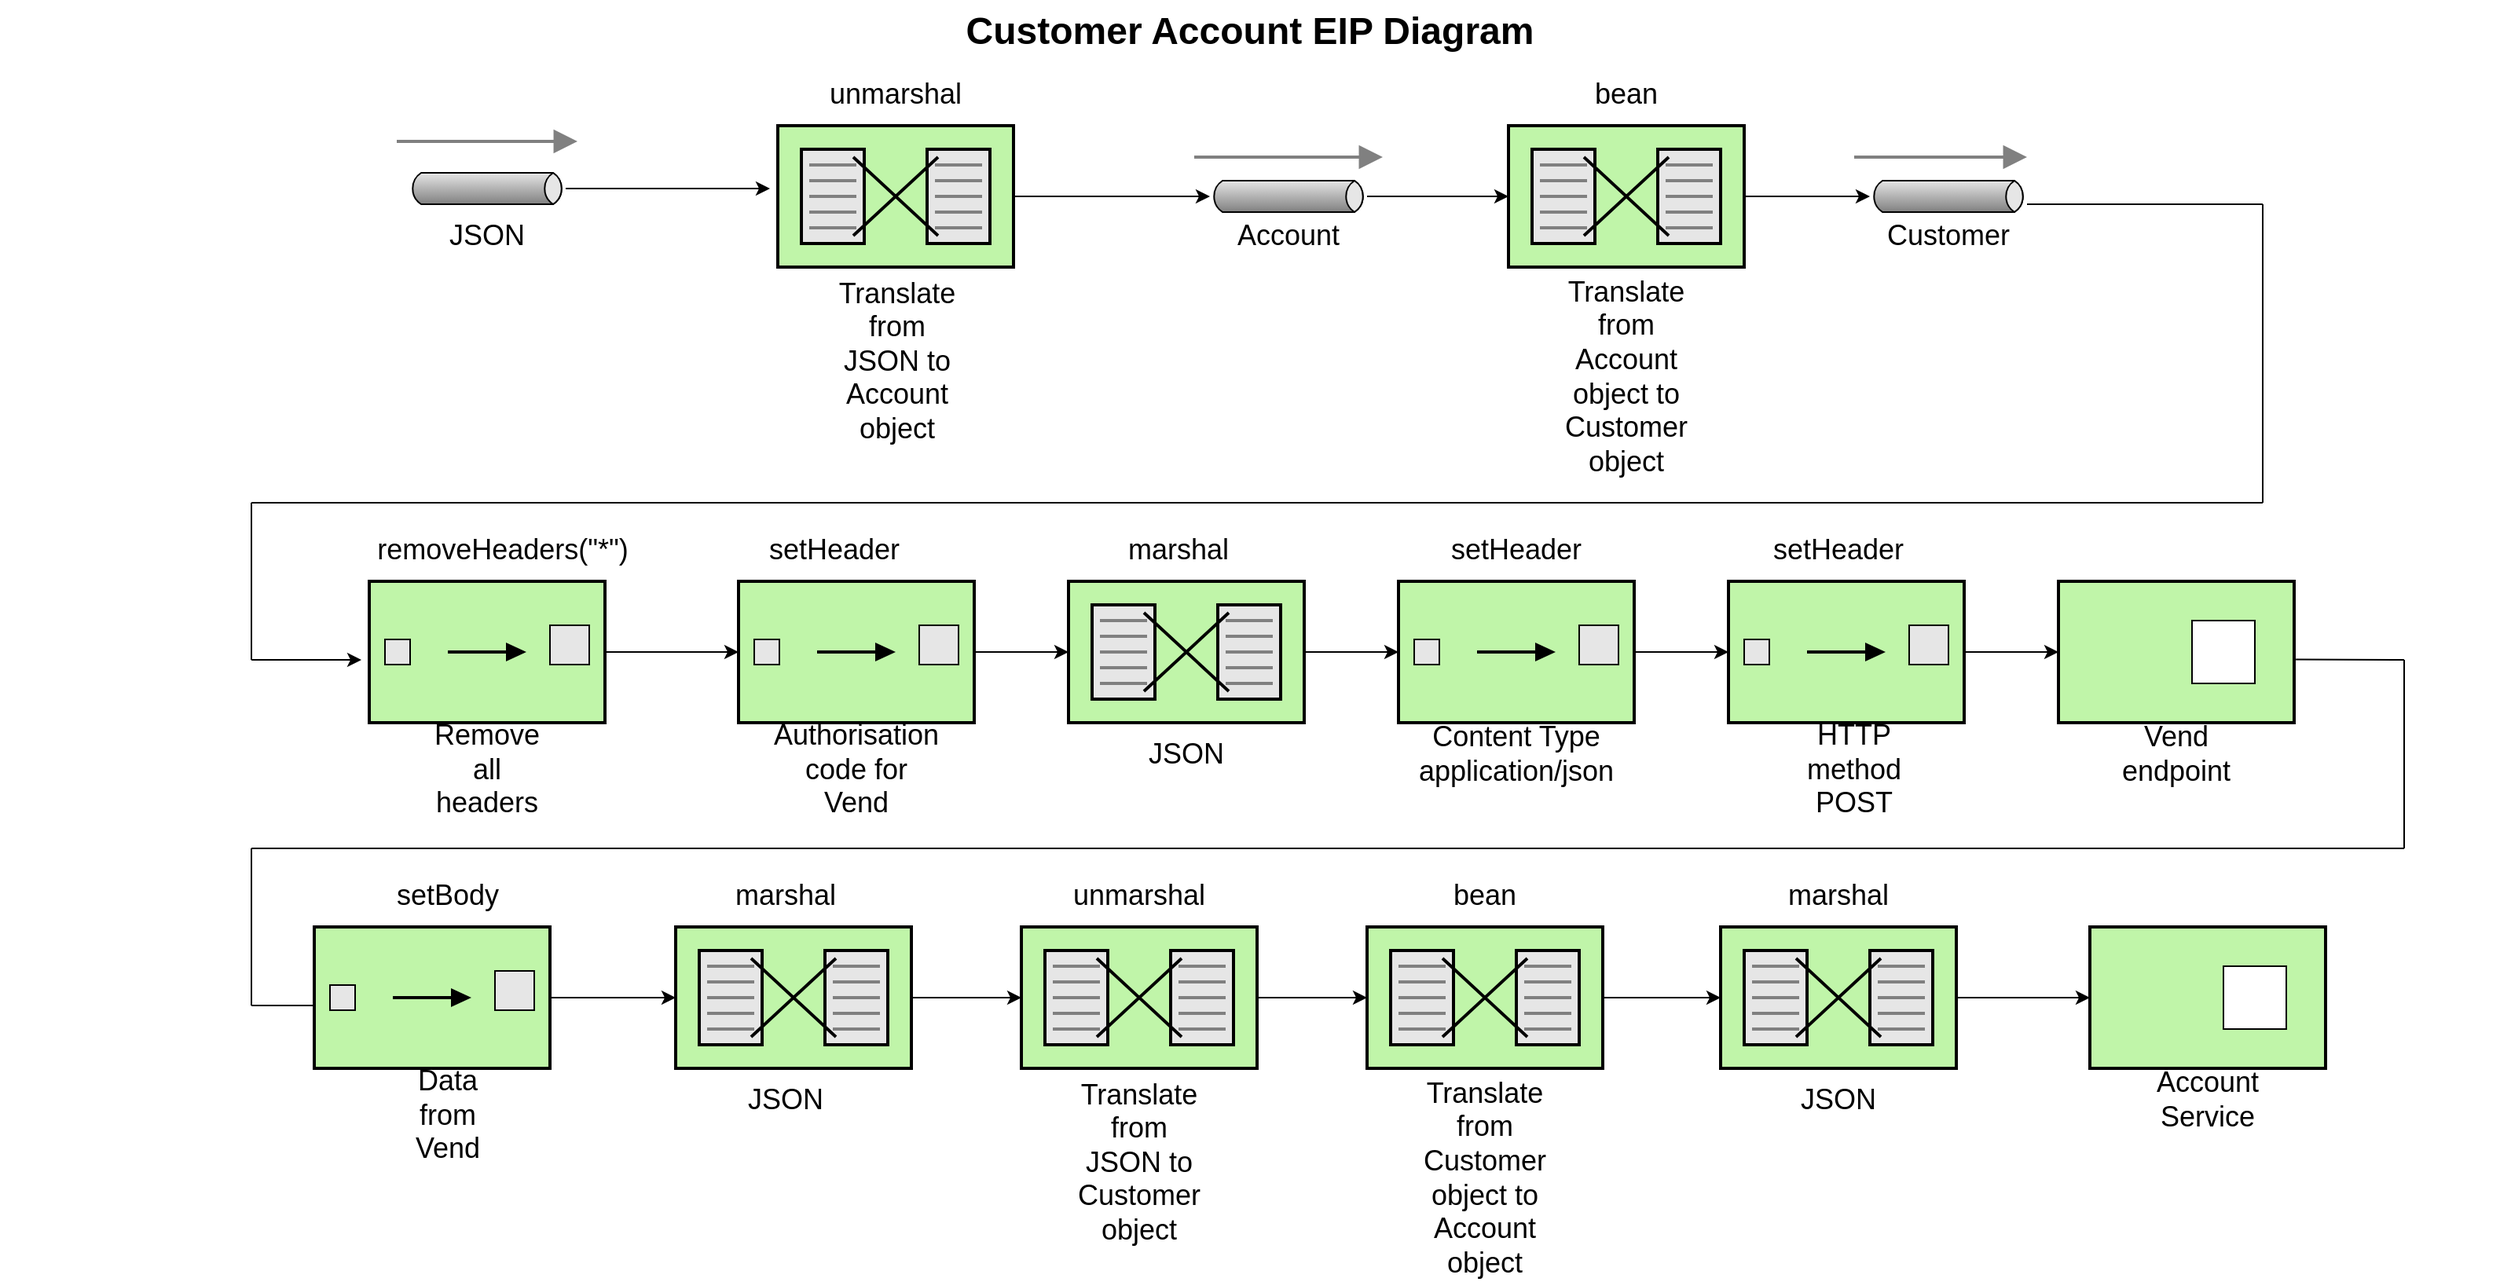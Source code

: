 <mxfile version="13.1.3" type="device"><diagram name="Page-1" id="74b105a0-9070-1c63-61bc-23e55f88626e"><mxGraphModel dx="1117" dy="624" grid="1" gridSize="10" guides="1" tooltips="1" connect="1" arrows="1" fold="1" page="1" pageScale="1.5" pageWidth="1169" pageHeight="826" background="none" math="0" shadow="0"><root><mxCell id="0" style=";html=1;"/><mxCell id="1" style=";html=1;" parent="0"/><mxCell id="fr3iHdIQyhkDT8yRaOEv-17" style="edgeStyle=orthogonalEdgeStyle;rounded=0;orthogonalLoop=1;jettySize=auto;html=1;fontSize=18;" edge="1" parent="1"><mxGeometry relative="1" as="geometry"><mxPoint x="850" y="165" as="targetPoint"/><mxPoint x="726" y="165" as="sourcePoint"/></mxGeometry></mxCell><mxCell id="10b056a9c633e61c-30" value="Customer Account EIP Diagram" style="text;strokeColor=none;fillColor=none;html=1;fontSize=24;fontStyle=1;verticalAlign=middle;align=center;" parent="1" vertex="1"><mxGeometry x="80" y="40" width="1590" height="40" as="geometry"/></mxCell><mxCell id="fr3iHdIQyhkDT8yRaOEv-15" style="edgeStyle=orthogonalEdgeStyle;rounded=0;orthogonalLoop=1;jettySize=auto;html=1;fontSize=18;" edge="1" parent="1" source="fr3iHdIQyhkDT8yRaOEv-3"><mxGeometry relative="1" as="geometry"><mxPoint x="570" y="160" as="targetPoint"/></mxGeometry></mxCell><mxCell id="fr3iHdIQyhkDT8yRaOEv-3" value="" style="strokeWidth=1;outlineConnect=0;dashed=0;align=center;fontSize=8;shape=mxgraph.eip.messageChannel;html=1;verticalLabelPosition=bottom;verticalAlign=top;" vertex="1" parent="1"><mxGeometry x="340" y="150" width="100" height="20" as="geometry"/></mxCell><mxCell id="fr3iHdIQyhkDT8yRaOEv-8" value="JSON" style="text;html=1;strokeColor=none;fillColor=none;align=center;verticalAlign=middle;whiteSpace=wrap;rounded=0;fontSize=18;" vertex="1" parent="1"><mxGeometry x="370" y="180" width="40" height="20" as="geometry"/></mxCell><mxCell id="fr3iHdIQyhkDT8yRaOEv-11" value="unmarshal" style="text;html=1;strokeColor=none;fillColor=none;align=center;verticalAlign=middle;whiteSpace=wrap;rounded=0;fontSize=18;" vertex="1" parent="1"><mxGeometry x="630" y="90" width="40" height="20" as="geometry"/></mxCell><mxCell id="fr3iHdIQyhkDT8yRaOEv-12" value="" style="edgeStyle=none;html=1;strokeColor=#808080;endArrow=block;endSize=10;dashed=0;verticalAlign=bottom;strokeWidth=2;fontSize=18;" edge="1" parent="1"><mxGeometry width="160" relative="1" as="geometry"><mxPoint x="332.5" y="130" as="sourcePoint"/><mxPoint x="447.5" y="130" as="targetPoint"/></mxGeometry></mxCell><mxCell id="fr3iHdIQyhkDT8yRaOEv-13" value="Translate from JSON to Account object" style="text;html=1;strokeColor=none;fillColor=none;align=center;verticalAlign=middle;whiteSpace=wrap;rounded=0;fontSize=18;" vertex="1" parent="1"><mxGeometry x="632" y="260" width="38" height="20" as="geometry"/></mxCell><mxCell id="fr3iHdIQyhkDT8yRaOEv-21" style="edgeStyle=orthogonalEdgeStyle;rounded=0;orthogonalLoop=1;jettySize=auto;html=1;fontSize=18;entryX=0;entryY=0.5;entryDx=0;entryDy=0;entryPerimeter=0;" edge="1" parent="1" source="fr3iHdIQyhkDT8yRaOEv-16" target="fr3iHdIQyhkDT8yRaOEv-20"><mxGeometry relative="1" as="geometry"><mxPoint x="1030" y="165" as="targetPoint"/></mxGeometry></mxCell><mxCell id="fr3iHdIQyhkDT8yRaOEv-16" value="" style="strokeWidth=1;outlineConnect=0;dashed=0;align=center;fontSize=8;shape=mxgraph.eip.messageChannel;html=1;verticalLabelPosition=bottom;verticalAlign=top;" vertex="1" parent="1"><mxGeometry x="850" y="155" width="100" height="20" as="geometry"/></mxCell><mxCell id="fr3iHdIQyhkDT8yRaOEv-18" value="Account" style="text;html=1;strokeColor=none;fillColor=none;align=center;verticalAlign=middle;whiteSpace=wrap;rounded=0;fontSize=18;" vertex="1" parent="1"><mxGeometry x="880" y="180" width="40" height="20" as="geometry"/></mxCell><mxCell id="fr3iHdIQyhkDT8yRaOEv-19" value="" style="edgeStyle=none;html=1;strokeColor=#808080;endArrow=block;endSize=10;dashed=0;verticalAlign=bottom;strokeWidth=2;fontSize=18;" edge="1" parent="1"><mxGeometry width="160" relative="1" as="geometry"><mxPoint x="840" y="140" as="sourcePoint"/><mxPoint x="960" y="140" as="targetPoint"/></mxGeometry></mxCell><mxCell id="fr3iHdIQyhkDT8yRaOEv-28" style="edgeStyle=orthogonalEdgeStyle;rounded=0;orthogonalLoop=1;jettySize=auto;html=1;fontSize=18;" edge="1" parent="1" source="fr3iHdIQyhkDT8yRaOEv-20" target="fr3iHdIQyhkDT8yRaOEv-27"><mxGeometry relative="1" as="geometry"/></mxCell><mxCell id="fr3iHdIQyhkDT8yRaOEv-20" value="" style="strokeWidth=2;outlineConnect=0;dashed=0;align=center;fontSize=8;shape=mxgraph.eip.message_translator;fillColor=#c0f5a9;verticalLabelPosition=bottom;verticalAlign=top;" vertex="1" parent="1"><mxGeometry x="1040" y="120" width="150" height="90" as="geometry"/></mxCell><mxCell id="fr3iHdIQyhkDT8yRaOEv-24" value="bean" style="text;html=1;strokeColor=none;fillColor=none;align=center;verticalAlign=middle;whiteSpace=wrap;rounded=0;fontSize=18;" vertex="1" parent="1"><mxGeometry x="1095" y="90" width="40" height="20" as="geometry"/></mxCell><mxCell id="fr3iHdIQyhkDT8yRaOEv-25" value="Translate from Account object to Customer object" style="text;html=1;strokeColor=none;fillColor=none;align=center;verticalAlign=middle;whiteSpace=wrap;rounded=0;fontSize=18;" vertex="1" parent="1"><mxGeometry x="1095" y="270" width="40" height="20" as="geometry"/></mxCell><mxCell id="fr3iHdIQyhkDT8yRaOEv-26" value="" style="strokeWidth=2;outlineConnect=0;dashed=0;align=center;fontSize=8;shape=mxgraph.eip.message_translator;fillColor=#c0f5a9;verticalLabelPosition=bottom;verticalAlign=top;" vertex="1" parent="1"><mxGeometry x="575" y="120" width="150" height="90" as="geometry"/></mxCell><mxCell id="fr3iHdIQyhkDT8yRaOEv-27" value="" style="strokeWidth=1;outlineConnect=0;dashed=0;align=center;fontSize=8;shape=mxgraph.eip.messageChannel;html=1;verticalLabelPosition=bottom;verticalAlign=top;" vertex="1" parent="1"><mxGeometry x="1270" y="155" width="100" height="20" as="geometry"/></mxCell><mxCell id="fr3iHdIQyhkDT8yRaOEv-29" value="" style="edgeStyle=none;html=1;strokeColor=#808080;endArrow=block;endSize=10;dashed=0;verticalAlign=bottom;strokeWidth=2;fontSize=18;" edge="1" parent="1"><mxGeometry width="160" relative="1" as="geometry"><mxPoint x="1260" y="140" as="sourcePoint"/><mxPoint x="1370" y="140" as="targetPoint"/></mxGeometry></mxCell><mxCell id="fr3iHdIQyhkDT8yRaOEv-30" value="Customer" style="text;html=1;strokeColor=none;fillColor=none;align=center;verticalAlign=middle;whiteSpace=wrap;rounded=0;fontSize=18;" vertex="1" parent="1"><mxGeometry x="1300" y="180" width="40" height="20" as="geometry"/></mxCell><mxCell id="fr3iHdIQyhkDT8yRaOEv-43" style="edgeStyle=orthogonalEdgeStyle;rounded=0;orthogonalLoop=1;jettySize=auto;html=1;entryX=0;entryY=0.5;entryDx=0;entryDy=0;entryPerimeter=0;fontSize=18;" edge="1" parent="1" source="fr3iHdIQyhkDT8yRaOEv-31" target="fr3iHdIQyhkDT8yRaOEv-42"><mxGeometry relative="1" as="geometry"/></mxCell><mxCell id="fr3iHdIQyhkDT8yRaOEv-31" value="" style="strokeWidth=2;outlineConnect=0;dashed=0;align=center;fontSize=8;fillColor=#c0f5a9;verticalLabelPosition=bottom;verticalAlign=top;shape=mxgraph.eip.content_enricher;" vertex="1" parent="1"><mxGeometry x="315" y="410" width="150" height="90" as="geometry"/></mxCell><mxCell id="fr3iHdIQyhkDT8yRaOEv-40" value="removeHeaders(&quot;*&quot;)" style="text;html=1;strokeColor=none;fillColor=none;align=center;verticalAlign=middle;whiteSpace=wrap;rounded=0;fontSize=18;" vertex="1" parent="1"><mxGeometry x="380" y="380" width="40" height="20" as="geometry"/></mxCell><mxCell id="fr3iHdIQyhkDT8yRaOEv-41" value="Remove all headers" style="text;html=1;strokeColor=none;fillColor=none;align=center;verticalAlign=middle;whiteSpace=wrap;rounded=0;fontSize=18;" vertex="1" parent="1"><mxGeometry x="370" y="520" width="40" height="20" as="geometry"/></mxCell><mxCell id="fr3iHdIQyhkDT8yRaOEv-53" style="edgeStyle=orthogonalEdgeStyle;rounded=0;orthogonalLoop=1;jettySize=auto;html=1;entryX=0;entryY=0.5;entryDx=0;entryDy=0;entryPerimeter=0;fontSize=18;" edge="1" parent="1" source="fr3iHdIQyhkDT8yRaOEv-42" target="fr3iHdIQyhkDT8yRaOEv-46"><mxGeometry relative="1" as="geometry"/></mxCell><mxCell id="fr3iHdIQyhkDT8yRaOEv-42" value="" style="strokeWidth=2;outlineConnect=0;dashed=0;align=center;fontSize=8;fillColor=#c0f5a9;verticalLabelPosition=bottom;verticalAlign=top;shape=mxgraph.eip.content_enricher;" vertex="1" parent="1"><mxGeometry x="550" y="410" width="150" height="90" as="geometry"/></mxCell><mxCell id="fr3iHdIQyhkDT8yRaOEv-44" value="setHeader" style="text;html=1;strokeColor=none;fillColor=none;align=center;verticalAlign=middle;whiteSpace=wrap;rounded=0;fontSize=18;" vertex="1" parent="1"><mxGeometry x="591" y="380" width="40" height="20" as="geometry"/></mxCell><mxCell id="fr3iHdIQyhkDT8yRaOEv-45" value="Authorisation code for Vend" style="text;html=1;strokeColor=none;fillColor=none;align=center;verticalAlign=middle;whiteSpace=wrap;rounded=0;fontSize=18;" vertex="1" parent="1"><mxGeometry x="605" y="520" width="40" height="20" as="geometry"/></mxCell><mxCell id="fr3iHdIQyhkDT8yRaOEv-55" style="edgeStyle=orthogonalEdgeStyle;rounded=0;orthogonalLoop=1;jettySize=auto;html=1;entryX=0;entryY=0.5;entryDx=0;entryDy=0;entryPerimeter=0;fontSize=18;" edge="1" parent="1" source="fr3iHdIQyhkDT8yRaOEv-46" target="fr3iHdIQyhkDT8yRaOEv-54"><mxGeometry relative="1" as="geometry"/></mxCell><mxCell id="fr3iHdIQyhkDT8yRaOEv-46" value="" style="strokeWidth=2;outlineConnect=0;dashed=0;align=center;fontSize=8;shape=mxgraph.eip.message_translator;fillColor=#c0f5a9;verticalLabelPosition=bottom;verticalAlign=top;" vertex="1" parent="1"><mxGeometry x="760" y="410" width="150" height="90" as="geometry"/></mxCell><mxCell id="fr3iHdIQyhkDT8yRaOEv-47" value="marshal" style="text;html=1;strokeColor=none;fillColor=none;align=center;verticalAlign=middle;whiteSpace=wrap;rounded=0;fontSize=18;" vertex="1" parent="1"><mxGeometry x="810" y="380" width="40" height="20" as="geometry"/></mxCell><mxCell id="fr3iHdIQyhkDT8yRaOEv-48" value="JSON" style="text;html=1;strokeColor=none;fillColor=none;align=center;verticalAlign=middle;whiteSpace=wrap;rounded=0;fontSize=18;" vertex="1" parent="1"><mxGeometry x="815" y="510" width="40" height="20" as="geometry"/></mxCell><mxCell id="fr3iHdIQyhkDT8yRaOEv-59" style="edgeStyle=orthogonalEdgeStyle;rounded=0;orthogonalLoop=1;jettySize=auto;html=1;entryX=0;entryY=0.5;entryDx=0;entryDy=0;entryPerimeter=0;fontSize=18;" edge="1" parent="1" source="fr3iHdIQyhkDT8yRaOEv-54" target="fr3iHdIQyhkDT8yRaOEv-58"><mxGeometry relative="1" as="geometry"/></mxCell><mxCell id="fr3iHdIQyhkDT8yRaOEv-54" value="" style="strokeWidth=2;outlineConnect=0;dashed=0;align=center;fontSize=8;fillColor=#c0f5a9;verticalLabelPosition=bottom;verticalAlign=top;shape=mxgraph.eip.content_enricher;" vertex="1" parent="1"><mxGeometry x="970" y="410" width="150" height="90" as="geometry"/></mxCell><mxCell id="fr3iHdIQyhkDT8yRaOEv-56" value="setHeader" style="text;html=1;strokeColor=none;fillColor=none;align=center;verticalAlign=middle;whiteSpace=wrap;rounded=0;fontSize=18;" vertex="1" parent="1"><mxGeometry x="1025" y="380" width="40" height="20" as="geometry"/></mxCell><mxCell id="fr3iHdIQyhkDT8yRaOEv-57" value="Content Type application/json" style="text;html=1;strokeColor=none;fillColor=none;align=center;verticalAlign=middle;whiteSpace=wrap;rounded=0;fontSize=18;" vertex="1" parent="1"><mxGeometry x="1025" y="510" width="40" height="20" as="geometry"/></mxCell><mxCell id="fr3iHdIQyhkDT8yRaOEv-64" style="edgeStyle=orthogonalEdgeStyle;rounded=0;orthogonalLoop=1;jettySize=auto;html=1;entryX=0;entryY=0.5;entryDx=0;entryDy=0;fontSize=18;" edge="1" parent="1" source="fr3iHdIQyhkDT8yRaOEv-58" target="fr3iHdIQyhkDT8yRaOEv-62"><mxGeometry relative="1" as="geometry"/></mxCell><mxCell id="fr3iHdIQyhkDT8yRaOEv-58" value="" style="strokeWidth=2;outlineConnect=0;dashed=0;align=center;fontSize=8;fillColor=#c0f5a9;verticalLabelPosition=bottom;verticalAlign=top;shape=mxgraph.eip.content_enricher;" vertex="1" parent="1"><mxGeometry x="1180" y="410" width="150" height="90" as="geometry"/></mxCell><mxCell id="fr3iHdIQyhkDT8yRaOEv-60" value="setHeader" style="text;html=1;strokeColor=none;fillColor=none;align=center;verticalAlign=middle;whiteSpace=wrap;rounded=0;fontSize=18;" vertex="1" parent="1"><mxGeometry x="1230" y="380" width="40" height="20" as="geometry"/></mxCell><mxCell id="fr3iHdIQyhkDT8yRaOEv-61" value="HTTP method POST" style="text;html=1;strokeColor=none;fillColor=none;align=center;verticalAlign=middle;whiteSpace=wrap;rounded=0;fontSize=18;" vertex="1" parent="1"><mxGeometry x="1240" y="520" width="40" height="20" as="geometry"/></mxCell><mxCell id="fr3iHdIQyhkDT8yRaOEv-62" value="" style="strokeWidth=2;dashed=0;align=center;fontSize=8;shape=rect;verticalLabelPosition=bottom;verticalAlign=top;fillColor=#c0f5a9;" vertex="1" parent="1"><mxGeometry x="1390" y="410" width="150" height="90" as="geometry"/></mxCell><mxCell id="fr3iHdIQyhkDT8yRaOEv-63" value="" style="strokeWidth=1;dashed=0;align=center;fontSize=8;shape=rect;" vertex="1" parent="fr3iHdIQyhkDT8yRaOEv-62"><mxGeometry x="85" y="25" width="40" height="40" as="geometry"/></mxCell><mxCell id="fr3iHdIQyhkDT8yRaOEv-65" value="Vend endpoint" style="text;html=1;strokeColor=none;fillColor=none;align=center;verticalAlign=middle;whiteSpace=wrap;rounded=0;fontSize=18;" vertex="1" parent="1"><mxGeometry x="1445" y="510" width="40" height="20" as="geometry"/></mxCell><mxCell id="fr3iHdIQyhkDT8yRaOEv-80" style="edgeStyle=orthogonalEdgeStyle;rounded=0;orthogonalLoop=1;jettySize=auto;html=1;entryX=0;entryY=0.5;entryDx=0;entryDy=0;entryPerimeter=0;fontSize=18;" edge="1" parent="1" source="fr3iHdIQyhkDT8yRaOEv-66" target="fr3iHdIQyhkDT8yRaOEv-79"><mxGeometry relative="1" as="geometry"/></mxCell><mxCell id="fr3iHdIQyhkDT8yRaOEv-66" value="" style="strokeWidth=2;outlineConnect=0;dashed=0;align=center;fontSize=8;fillColor=#c0f5a9;verticalLabelPosition=bottom;verticalAlign=top;shape=mxgraph.eip.content_enricher;" vertex="1" parent="1"><mxGeometry x="280" y="630" width="150" height="90" as="geometry"/></mxCell><mxCell id="fr3iHdIQyhkDT8yRaOEv-77" value="setBody" style="text;html=1;strokeColor=none;fillColor=none;align=center;verticalAlign=middle;whiteSpace=wrap;rounded=0;fontSize=18;" vertex="1" parent="1"><mxGeometry x="345" y="600" width="40" height="20" as="geometry"/></mxCell><mxCell id="fr3iHdIQyhkDT8yRaOEv-78" value="Data from Vend" style="text;html=1;strokeColor=none;fillColor=none;align=center;verticalAlign=middle;whiteSpace=wrap;rounded=0;fontSize=18;" vertex="1" parent="1"><mxGeometry x="345" y="740" width="40" height="20" as="geometry"/></mxCell><mxCell id="fr3iHdIQyhkDT8yRaOEv-86" style="edgeStyle=orthogonalEdgeStyle;rounded=0;orthogonalLoop=1;jettySize=auto;html=1;entryX=0;entryY=0.5;entryDx=0;entryDy=0;entryPerimeter=0;fontSize=18;" edge="1" parent="1" source="fr3iHdIQyhkDT8yRaOEv-79" target="fr3iHdIQyhkDT8yRaOEv-83"><mxGeometry relative="1" as="geometry"/></mxCell><mxCell id="fr3iHdIQyhkDT8yRaOEv-79" value="" style="strokeWidth=2;outlineConnect=0;dashed=0;align=center;fontSize=8;shape=mxgraph.eip.message_translator;fillColor=#c0f5a9;verticalLabelPosition=bottom;verticalAlign=top;" vertex="1" parent="1"><mxGeometry x="510" y="630" width="150" height="90" as="geometry"/></mxCell><mxCell id="fr3iHdIQyhkDT8yRaOEv-81" value="marshal" style="text;html=1;strokeColor=none;fillColor=none;align=center;verticalAlign=middle;whiteSpace=wrap;rounded=0;fontSize=18;" vertex="1" parent="1"><mxGeometry x="560" y="600" width="40" height="20" as="geometry"/></mxCell><mxCell id="fr3iHdIQyhkDT8yRaOEv-82" value="JSON" style="text;html=1;strokeColor=none;fillColor=none;align=center;verticalAlign=middle;whiteSpace=wrap;rounded=0;fontSize=18;" vertex="1" parent="1"><mxGeometry x="560" y="730" width="40" height="20" as="geometry"/></mxCell><mxCell id="fr3iHdIQyhkDT8yRaOEv-88" style="edgeStyle=orthogonalEdgeStyle;rounded=0;orthogonalLoop=1;jettySize=auto;html=1;entryX=0;entryY=0.5;entryDx=0;entryDy=0;entryPerimeter=0;fontSize=18;" edge="1" parent="1" source="fr3iHdIQyhkDT8yRaOEv-83" target="fr3iHdIQyhkDT8yRaOEv-87"><mxGeometry relative="1" as="geometry"/></mxCell><mxCell id="fr3iHdIQyhkDT8yRaOEv-83" value="" style="strokeWidth=2;outlineConnect=0;dashed=0;align=center;fontSize=8;shape=mxgraph.eip.message_translator;fillColor=#c0f5a9;verticalLabelPosition=bottom;verticalAlign=top;" vertex="1" parent="1"><mxGeometry x="730" y="630" width="150" height="90" as="geometry"/></mxCell><mxCell id="fr3iHdIQyhkDT8yRaOEv-84" value="unmarshal" style="text;html=1;strokeColor=none;fillColor=none;align=center;verticalAlign=middle;whiteSpace=wrap;rounded=0;fontSize=18;" vertex="1" parent="1"><mxGeometry x="785" y="600" width="40" height="20" as="geometry"/></mxCell><mxCell id="fr3iHdIQyhkDT8yRaOEv-85" value="Translate from JSON to Customer object" style="text;html=1;strokeColor=none;fillColor=none;align=center;verticalAlign=middle;whiteSpace=wrap;rounded=0;fontSize=18;" vertex="1" parent="1"><mxGeometry x="785" y="770" width="40" height="20" as="geometry"/></mxCell><mxCell id="fr3iHdIQyhkDT8yRaOEv-94" style="edgeStyle=orthogonalEdgeStyle;rounded=0;orthogonalLoop=1;jettySize=auto;html=1;fontSize=18;entryX=0;entryY=0.5;entryDx=0;entryDy=0;entryPerimeter=0;" edge="1" parent="1" source="fr3iHdIQyhkDT8yRaOEv-87" target="fr3iHdIQyhkDT8yRaOEv-91"><mxGeometry relative="1" as="geometry"><mxPoint x="1170.0" y="675" as="targetPoint"/></mxGeometry></mxCell><mxCell id="fr3iHdIQyhkDT8yRaOEv-87" value="" style="strokeWidth=2;outlineConnect=0;dashed=0;align=center;fontSize=8;shape=mxgraph.eip.message_translator;fillColor=#c0f5a9;verticalLabelPosition=bottom;verticalAlign=top;" vertex="1" parent="1"><mxGeometry x="950" y="630" width="150" height="90" as="geometry"/></mxCell><mxCell id="fr3iHdIQyhkDT8yRaOEv-89" value="bean" style="text;html=1;strokeColor=none;fillColor=none;align=center;verticalAlign=middle;whiteSpace=wrap;rounded=0;fontSize=18;" vertex="1" parent="1"><mxGeometry x="1005" y="600" width="40" height="20" as="geometry"/></mxCell><mxCell id="fr3iHdIQyhkDT8yRaOEv-90" value="Translate from Customer object to Account object" style="text;html=1;strokeColor=none;fillColor=none;align=center;verticalAlign=middle;whiteSpace=wrap;rounded=0;fontSize=18;" vertex="1" parent="1"><mxGeometry x="1005" y="780" width="40" height="20" as="geometry"/></mxCell><mxCell id="fr3iHdIQyhkDT8yRaOEv-98" style="edgeStyle=orthogonalEdgeStyle;rounded=0;orthogonalLoop=1;jettySize=auto;html=1;entryX=0;entryY=0.5;entryDx=0;entryDy=0;fontSize=18;" edge="1" parent="1" source="fr3iHdIQyhkDT8yRaOEv-91" target="fr3iHdIQyhkDT8yRaOEv-96"><mxGeometry relative="1" as="geometry"/></mxCell><mxCell id="fr3iHdIQyhkDT8yRaOEv-91" value="" style="strokeWidth=2;outlineConnect=0;dashed=0;align=center;fontSize=8;shape=mxgraph.eip.message_translator;fillColor=#c0f5a9;verticalLabelPosition=bottom;verticalAlign=top;" vertex="1" parent="1"><mxGeometry x="1175" y="630" width="150" height="90" as="geometry"/></mxCell><mxCell id="fr3iHdIQyhkDT8yRaOEv-92" value="marshal" style="text;html=1;strokeColor=none;fillColor=none;align=center;verticalAlign=middle;whiteSpace=wrap;rounded=0;fontSize=18;" vertex="1" parent="1"><mxGeometry x="1230" y="600" width="40" height="20" as="geometry"/></mxCell><mxCell id="fr3iHdIQyhkDT8yRaOEv-93" value="JSON" style="text;html=1;strokeColor=none;fillColor=none;align=center;verticalAlign=middle;whiteSpace=wrap;rounded=0;fontSize=18;" vertex="1" parent="1"><mxGeometry x="1230" y="730" width="40" height="20" as="geometry"/></mxCell><mxCell id="fr3iHdIQyhkDT8yRaOEv-96" value="" style="strokeWidth=2;dashed=0;align=center;fontSize=8;shape=rect;verticalLabelPosition=bottom;verticalAlign=top;fillColor=#c0f5a9;" vertex="1" parent="1"><mxGeometry x="1410" y="630" width="150" height="90" as="geometry"/></mxCell><mxCell id="fr3iHdIQyhkDT8yRaOEv-97" value="" style="strokeWidth=1;dashed=0;align=center;fontSize=8;shape=rect;" vertex="1" parent="fr3iHdIQyhkDT8yRaOEv-96"><mxGeometry x="85" y="25" width="40" height="40" as="geometry"/></mxCell><mxCell id="fr3iHdIQyhkDT8yRaOEv-99" value="Account Service" style="text;html=1;strokeColor=none;fillColor=none;align=center;verticalAlign=middle;whiteSpace=wrap;rounded=0;fontSize=18;" vertex="1" parent="1"><mxGeometry x="1465" y="730" width="40" height="20" as="geometry"/></mxCell><mxCell id="fr3iHdIQyhkDT8yRaOEv-101" value="" style="endArrow=none;html=1;fontSize=18;" edge="1" parent="1"><mxGeometry width="50" height="50" relative="1" as="geometry"><mxPoint x="1370" y="170" as="sourcePoint"/><mxPoint x="1520" y="170" as="targetPoint"/></mxGeometry></mxCell><mxCell id="fr3iHdIQyhkDT8yRaOEv-102" value="" style="endArrow=none;html=1;fontSize=18;" edge="1" parent="1"><mxGeometry width="50" height="50" relative="1" as="geometry"><mxPoint x="1520" y="360" as="sourcePoint"/><mxPoint x="1520" y="170" as="targetPoint"/></mxGeometry></mxCell><mxCell id="fr3iHdIQyhkDT8yRaOEv-103" value="" style="endArrow=none;html=1;fontSize=18;" edge="1" parent="1"><mxGeometry width="50" height="50" relative="1" as="geometry"><mxPoint x="240" y="360" as="sourcePoint"/><mxPoint x="1520" y="360" as="targetPoint"/></mxGeometry></mxCell><mxCell id="fr3iHdIQyhkDT8yRaOEv-105" value="" style="endArrow=none;html=1;fontSize=18;" edge="1" parent="1"><mxGeometry width="50" height="50" relative="1" as="geometry"><mxPoint x="240" y="460" as="sourcePoint"/><mxPoint x="240" y="360" as="targetPoint"/></mxGeometry></mxCell><mxCell id="fr3iHdIQyhkDT8yRaOEv-106" value="" style="endArrow=classic;html=1;fontSize=18;" edge="1" parent="1"><mxGeometry width="50" height="50" relative="1" as="geometry"><mxPoint x="240" y="460" as="sourcePoint"/><mxPoint x="310" y="460" as="targetPoint"/></mxGeometry></mxCell><mxCell id="fr3iHdIQyhkDT8yRaOEv-109" value="" style="endArrow=none;html=1;fontSize=18;exitX=1.007;exitY=0.553;exitDx=0;exitDy=0;exitPerimeter=0;" edge="1" parent="1" source="fr3iHdIQyhkDT8yRaOEv-62"><mxGeometry width="50" height="50" relative="1" as="geometry"><mxPoint x="1560" y="510" as="sourcePoint"/><mxPoint x="1610" y="460" as="targetPoint"/></mxGeometry></mxCell><mxCell id="fr3iHdIQyhkDT8yRaOEv-110" value="" style="endArrow=none;html=1;fontSize=18;" edge="1" parent="1"><mxGeometry width="50" height="50" relative="1" as="geometry"><mxPoint x="1610" y="580" as="sourcePoint"/><mxPoint x="1610" y="460" as="targetPoint"/></mxGeometry></mxCell><mxCell id="fr3iHdIQyhkDT8yRaOEv-111" value="" style="endArrow=none;html=1;fontSize=18;" edge="1" parent="1"><mxGeometry width="50" height="50" relative="1" as="geometry"><mxPoint x="240" y="580" as="sourcePoint"/><mxPoint x="1610" y="580" as="targetPoint"/></mxGeometry></mxCell><mxCell id="fr3iHdIQyhkDT8yRaOEv-112" value="" style="endArrow=none;html=1;fontSize=18;" edge="1" parent="1"><mxGeometry width="50" height="50" relative="1" as="geometry"><mxPoint x="240" y="680" as="sourcePoint"/><mxPoint x="240" y="580" as="targetPoint"/></mxGeometry></mxCell><mxCell id="fr3iHdIQyhkDT8yRaOEv-114" value="" style="endArrow=none;html=1;fontSize=18;" edge="1" parent="1"><mxGeometry width="50" height="50" relative="1" as="geometry"><mxPoint x="240" y="680" as="sourcePoint"/><mxPoint x="280" y="680" as="targetPoint"/></mxGeometry></mxCell></root></mxGraphModel></diagram></mxfile>